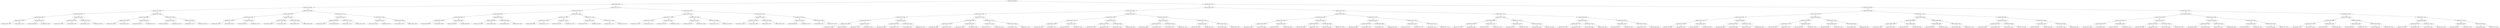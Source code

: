 digraph G{
1677358169 [label="Node{data=[4246, 4246]}"]
1677358169 -> 1185666309
1185666309 [label="Node{data=[4082, 4082]}"]
1185666309 -> 1685802240
1685802240 [label="Node{data=[4050, 4050]}"]
1685802240 -> 107781890
107781890 [label="Node{data=[4034, 4034]}"]
107781890 -> 906263338
906263338 [label="Node{data=[4026, 4026]}"]
906263338 -> 773817106
773817106 [label="Node{data=[3940, 3940]}"]
773817106 -> 271767708
271767708 [label="Node{data=[1876, 1876]}"]
271767708 -> 1925497111
1925497111 [label="Node{data=[1020, 1020]}"]
271767708 -> 1728854350
1728854350 [label="Node{data=[2367, 2367]}"]
773817106 -> 903422382
903422382 [label="Node{data=[4024, 4024]}"]
903422382 -> 866777521
866777521 [label="Node{data=[3952, 3952]}"]
903422382 -> 1731283626
1731283626 [label="Node{data=[4025, 4025]}"]
906263338 -> 1643235659
1643235659 [label="Node{data=[4030, 4030]}"]
1643235659 -> 492388490
492388490 [label="Node{data=[4028, 4028]}"]
492388490 -> 1631672033
1631672033 [label="Node{data=[4027, 4027]}"]
492388490 -> 214443129
214443129 [label="Node{data=[4029, 4029]}"]
1643235659 -> 1671175994
1671175994 [label="Node{data=[4032, 4032]}"]
1671175994 -> 873881299
873881299 [label="Node{data=[4031, 4031]}"]
1671175994 -> 1603002606
1603002606 [label="Node{data=[4033, 4033]}"]
107781890 -> 313392266
313392266 [label="Node{data=[4042, 4042]}"]
313392266 -> 290149418
290149418 [label="Node{data=[4038, 4038]}"]
290149418 -> 397238294
397238294 [label="Node{data=[4036, 4036]}"]
397238294 -> 396455581
396455581 [label="Node{data=[4035, 4035]}"]
397238294 -> 1788184911
1788184911 [label="Node{data=[4037, 4037]}"]
290149418 -> 565471795
565471795 [label="Node{data=[4040, 4040]}"]
565471795 -> 1575289795
1575289795 [label="Node{data=[4039, 4039]}"]
565471795 -> 1093426020
1093426020 [label="Node{data=[4041, 4041]}"]
313392266 -> 120946175
120946175 [label="Node{data=[4046, 4046]}"]
120946175 -> 97680088
97680088 [label="Node{data=[4044, 4044]}"]
97680088 -> 1885113018
1885113018 [label="Node{data=[4043, 4043]}"]
97680088 -> 1401428142
1401428142 [label="Node{data=[4045, 4045]}"]
120946175 -> 2138987941
2138987941 [label="Node{data=[4048, 4048]}"]
2138987941 -> 1768750120
1768750120 [label="Node{data=[4047, 4047]}"]
2138987941 -> 2104603365
2104603365 [label="Node{data=[4049, 4049]}"]
1685802240 -> 1856997517
1856997517 [label="Node{data=[4066, 4066]}"]
1856997517 -> 1664181128
1664181128 [label="Node{data=[4058, 4058]}"]
1664181128 -> 1832017530
1832017530 [label="Node{data=[4054, 4054]}"]
1832017530 -> 497303459
497303459 [label="Node{data=[4052, 4052]}"]
497303459 -> 257763194
257763194 [label="Node{data=[4051, 4051]}"]
497303459 -> 1738029114
1738029114 [label="Node{data=[4053, 4053]}"]
1832017530 -> 405175101
405175101 [label="Node{data=[4056, 4056]}"]
405175101 -> 616761021
616761021 [label="Node{data=[4055, 4055]}"]
405175101 -> 1120109480
1120109480 [label="Node{data=[4057, 4057]}"]
1664181128 -> 1681664546
1681664546 [label="Node{data=[4062, 4062]}"]
1681664546 -> 1340623371
1340623371 [label="Node{data=[4060, 4060]}"]
1340623371 -> 1940020133
1940020133 [label="Node{data=[4059, 4059]}"]
1340623371 -> 765614266
765614266 [label="Node{data=[4061, 4061]}"]
1681664546 -> 675940886
675940886 [label="Node{data=[4064, 4064]}"]
675940886 -> 637515014
637515014 [label="Node{data=[4063, 4063]}"]
675940886 -> 1147252079
1147252079 [label="Node{data=[4065, 4065]}"]
1856997517 -> 2067352273
2067352273 [label="Node{data=[4074, 4074]}"]
2067352273 -> 64742682
64742682 [label="Node{data=[4070, 4070]}"]
64742682 -> 1540630498
1540630498 [label="Node{data=[4068, 4068]}"]
1540630498 -> 311943970
311943970 [label="Node{data=[4067, 4067]}"]
1540630498 -> 592010339
592010339 [label="Node{data=[4069, 4069]}"]
64742682 -> 2145820197
2145820197 [label="Node{data=[4072, 4072]}"]
2145820197 -> 91704588
91704588 [label="Node{data=[4071, 4071]}"]
2145820197 -> 684994675
684994675 [label="Node{data=[4073, 4073]}"]
2067352273 -> 1092082510
1092082510 [label="Node{data=[4078, 4078]}"]
1092082510 -> 172716799
172716799 [label="Node{data=[4076, 4076]}"]
172716799 -> 904610199
904610199 [label="Node{data=[4075, 4075]}"]
172716799 -> 1010149617
1010149617 [label="Node{data=[4077, 4077]}"]
1092082510 -> 1124583826
1124583826 [label="Node{data=[4080, 4080]}"]
1124583826 -> 311068551
311068551 [label="Node{data=[4079, 4079]}"]
1124583826 -> 2105707448
2105707448 [label="Node{data=[4081, 4081]}"]
1185666309 -> 1818351321
1818351321 [label="Node{data=[4114, 4114]}"]
1818351321 -> 299358622
299358622 [label="Node{data=[4098, 4098]}"]
299358622 -> 1470616220
1470616220 [label="Node{data=[4090, 4090]}"]
1470616220 -> 1041325211
1041325211 [label="Node{data=[4086, 4086]}"]
1041325211 -> 1545896606
1545896606 [label="Node{data=[4084, 4084]}"]
1545896606 -> 1938865069
1938865069 [label="Node{data=[4083, 4083]}"]
1545896606 -> 441099377
441099377 [label="Node{data=[4085, 4085]}"]
1041325211 -> 780916263
780916263 [label="Node{data=[4088, 4088]}"]
780916263 -> 1455657242
1455657242 [label="Node{data=[4087, 4087]}"]
780916263 -> 553125308
553125308 [label="Node{data=[4089, 4089]}"]
1470616220 -> 1876837630
1876837630 [label="Node{data=[4094, 4094]}"]
1876837630 -> 529833420
529833420 [label="Node{data=[4092, 4092]}"]
529833420 -> 1435866213
1435866213 [label="Node{data=[4091, 4091]}"]
529833420 -> 899722894
899722894 [label="Node{data=[4093, 4093]}"]
1876837630 -> 683996528
683996528 [label="Node{data=[4096, 4096]}"]
683996528 -> 319125337
319125337 [label="Node{data=[4095, 4095]}"]
683996528 -> 1791684576
1791684576 [label="Node{data=[4097, 4097]}"]
299358622 -> 1521412329
1521412329 [label="Node{data=[4106, 4106]}"]
1521412329 -> 1439623609
1439623609 [label="Node{data=[4102, 4102]}"]
1439623609 -> 1841951718
1841951718 [label="Node{data=[4100, 4100]}"]
1841951718 -> 1346479184
1346479184 [label="Node{data=[4099, 4099]}"]
1841951718 -> 2097538833
2097538833 [label="Node{data=[4101, 4101]}"]
1439623609 -> 1596217897
1596217897 [label="Node{data=[4104, 4104]}"]
1596217897 -> 2102445288
2102445288 [label="Node{data=[4103, 4103]}"]
1596217897 -> 544115766
544115766 [label="Node{data=[4105, 4105]}"]
1521412329 -> 1921112645
1921112645 [label="Node{data=[4110, 4110]}"]
1921112645 -> 252257070
252257070 [label="Node{data=[4108, 4108]}"]
252257070 -> 1954922915
1954922915 [label="Node{data=[4107, 4107]}"]
252257070 -> 551484473
551484473 [label="Node{data=[4109, 4109]}"]
1921112645 -> 1550932373
1550932373 [label="Node{data=[4112, 4112]}"]
1550932373 -> 447152486
447152486 [label="Node{data=[4111, 4111]}"]
1550932373 -> 1081430856
1081430856 [label="Node{data=[4113, 4113]}"]
1818351321 -> 396185675
396185675 [label="Node{data=[4190, 4190]}"]
396185675 -> 1098256092
1098256092 [label="Node{data=[4182, 4182]}"]
1098256092 -> 1677233061
1677233061 [label="Node{data=[4178, 4178]}"]
1677233061 -> 167603073
167603073 [label="Node{data=[4145, 4145]}"]
167603073 -> 1956609533
1956609533 [label="Node{data=[4116, 4116]}"]
167603073 -> 99523932
99523932 [label="Node{data=[4154, 4154]}"]
1677233061 -> 577543143
577543143 [label="Node{data=[4180, 4180]}"]
577543143 -> 1076845896
1076845896 [label="Node{data=[4179, 4179]}"]
577543143 -> 1339072549
1339072549 [label="Node{data=[4181, 4181]}"]
1098256092 -> 1051054334
1051054334 [label="Node{data=[4186, 4186]}"]
1051054334 -> 2018559854
2018559854 [label="Node{data=[4184, 4184]}"]
2018559854 -> 1110380593
1110380593 [label="Node{data=[4183, 4183]}"]
2018559854 -> 137646553
137646553 [label="Node{data=[4185, 4185]}"]
1051054334 -> 403067393
403067393 [label="Node{data=[4188, 4188]}"]
403067393 -> 1720946136
1720946136 [label="Node{data=[4187, 4187]}"]
403067393 -> 1552394147
1552394147 [label="Node{data=[4189, 4189]}"]
396185675 -> 1989644147
1989644147 [label="Node{data=[4238, 4238]}"]
1989644147 -> 1546345978
1546345978 [label="Node{data=[4234, 4234]}"]
1546345978 -> 648869610
648869610 [label="Node{data=[4192, 4192]}"]
648869610 -> 1199040291
1199040291 [label="Node{data=[4191, 4191]}"]
648869610 -> 231802025
231802025 [label="Node{data=[4233, 4233]}"]
1546345978 -> 194206820
194206820 [label="Node{data=[4236, 4236]}"]
194206820 -> 1246355546
1246355546 [label="Node{data=[4235, 4235]}"]
194206820 -> 847202511
847202511 [label="Node{data=[4237, 4237]}"]
1989644147 -> 932111973
932111973 [label="Node{data=[4242, 4242]}"]
932111973 -> 644873356
644873356 [label="Node{data=[4240, 4240]}"]
644873356 -> 597787435
597787435 [label="Node{data=[4239, 4239]}"]
644873356 -> 1808834208
1808834208 [label="Node{data=[4241, 4241]}"]
932111973 -> 732819569
732819569 [label="Node{data=[4244, 4244]}"]
732819569 -> 1920983572
1920983572 [label="Node{data=[4243, 4243]}"]
732819569 -> 1567133611
1567133611 [label="Node{data=[4245, 4245]}"]
1677358169 -> 841101112
841101112 [label="Node{data=[4537, 4537]}"]
841101112 -> 1984458613
1984458613 [label="Node{data=[4446, 4446]}"]
1984458613 -> 2074762474
2074762474 [label="Node{data=[4325, 4325]}"]
2074762474 -> 1646694883
1646694883 [label="Node{data=[4262, 4262]}"]
1646694883 -> 1105082736
1105082736 [label="Node{data=[4254, 4254]}"]
1105082736 -> 1951974905
1951974905 [label="Node{data=[4250, 4250]}"]
1951974905 -> 1564252820
1564252820 [label="Node{data=[4248, 4248]}"]
1564252820 -> 188981593
188981593 [label="Node{data=[4247, 4247]}"]
1564252820 -> 1004932344
1004932344 [label="Node{data=[4249, 4249]}"]
1951974905 -> 161702256
161702256 [label="Node{data=[4252, 4252]}"]
161702256 -> 812819178
812819178 [label="Node{data=[4251, 4251]}"]
161702256 -> 640521428
640521428 [label="Node{data=[4253, 4253]}"]
1105082736 -> 757583141
757583141 [label="Node{data=[4258, 4258]}"]
757583141 -> 1058898192
1058898192 [label="Node{data=[4256, 4256]}"]
1058898192 -> 442302955
442302955 [label="Node{data=[4255, 4255]}"]
1058898192 -> 1344056640
1344056640 [label="Node{data=[4257, 4257]}"]
757583141 -> 1128336515
1128336515 [label="Node{data=[4260, 4260]}"]
1128336515 -> 268898554
268898554 [label="Node{data=[4259, 4259]}"]
1128336515 -> 1646729544
1646729544 [label="Node{data=[4261, 4261]}"]
1646694883 -> 1474612961
1474612961 [label="Node{data=[4270, 4270]}"]
1474612961 -> 478864778
478864778 [label="Node{data=[4266, 4266]}"]
478864778 -> 874690081
874690081 [label="Node{data=[4264, 4264]}"]
874690081 -> 1855263924
1855263924 [label="Node{data=[4263, 4263]}"]
874690081 -> 536304705
536304705 [label="Node{data=[4265, 4265]}"]
478864778 -> 1419398272
1419398272 [label="Node{data=[4268, 4268]}"]
1419398272 -> 1973975948
1973975948 [label="Node{data=[4267, 4267]}"]
1419398272 -> 870248761
870248761 [label="Node{data=[4269, 4269]}"]
1474612961 -> 376354391
376354391 [label="Node{data=[4274, 4274]}"]
376354391 -> 278271574
278271574 [label="Node{data=[4272, 4272]}"]
278271574 -> 651455443
651455443 [label="Node{data=[4271, 4271]}"]
278271574 -> 1648824585
1648824585 [label="Node{data=[4273, 4273]}"]
376354391 -> 24694552
24694552 [label="Node{data=[4276, 4276]}"]
24694552 -> 561798599
561798599 [label="Node{data=[4275, 4275]}"]
24694552 -> 619917512
619917512 [label="Node{data=[4277, 4277]}"]
2074762474 -> 2120659462
2120659462 [label="Node{data=[4430, 4430]}"]
2120659462 -> 958505693
958505693 [label="Node{data=[4422, 4422]}"]
958505693 -> 2062565979
2062565979 [label="Node{data=[4418, 4418]}"]
2062565979 -> 1203263677
1203263677 [label="Node{data=[4416, 4416]}"]
1203263677 -> 210056398
210056398 [label="Node{data=[4338, 4338]}"]
1203263677 -> 939935945
939935945 [label="Node{data=[4417, 4417]}"]
2062565979 -> 1083975432
1083975432 [label="Node{data=[4420, 4420]}"]
1083975432 -> 1172632086
1172632086 [label="Node{data=[4419, 4419]}"]
1083975432 -> 1625460000
1625460000 [label="Node{data=[4421, 4421]}"]
958505693 -> 1781060085
1781060085 [label="Node{data=[4426, 4426]}"]
1781060085 -> 1269637087
1269637087 [label="Node{data=[4424, 4424]}"]
1269637087 -> 691740926
691740926 [label="Node{data=[4423, 4423]}"]
1269637087 -> 1564750708
1564750708 [label="Node{data=[4425, 4425]}"]
1781060085 -> 1909450320
1909450320 [label="Node{data=[4428, 4428]}"]
1909450320 -> 1388272721
1388272721 [label="Node{data=[4427, 4427]}"]
1909450320 -> 586398248
586398248 [label="Node{data=[4429, 4429]}"]
2120659462 -> 1582363281
1582363281 [label="Node{data=[4438, 4438]}"]
1582363281 -> 1352884845
1352884845 [label="Node{data=[4434, 4434]}"]
1352884845 -> 2018959868
2018959868 [label="Node{data=[4432, 4432]}"]
2018959868 -> 1204495908
1204495908 [label="Node{data=[4431, 4431]}"]
2018959868 -> 517378102
517378102 [label="Node{data=[4433, 4433]}"]
1352884845 -> 1429027211
1429027211 [label="Node{data=[4436, 4436]}"]
1429027211 -> 440105939
440105939 [label="Node{data=[4435, 4435]}"]
1429027211 -> 81761462
81761462 [label="Node{data=[4437, 4437]}"]
1582363281 -> 782431035
782431035 [label="Node{data=[4442, 4442]}"]
782431035 -> 318727685
318727685 [label="Node{data=[4440, 4440]}"]
318727685 -> 1398497898
1398497898 [label="Node{data=[4439, 4439]}"]
318727685 -> 727266963
727266963 [label="Node{data=[4441, 4441]}"]
782431035 -> 316351464
316351464 [label="Node{data=[4444, 4444]}"]
316351464 -> 2080223480
2080223480 [label="Node{data=[4443, 4443]}"]
316351464 -> 1933428191
1933428191 [label="Node{data=[4445, 4445]}"]
1984458613 -> 288528517
288528517 [label="Node{data=[4478, 4478]}"]
288528517 -> 1522351400
1522351400 [label="Node{data=[4462, 4462]}"]
1522351400 -> 1280392439
1280392439 [label="Node{data=[4454, 4454]}"]
1280392439 -> 1365183391
1365183391 [label="Node{data=[4450, 4450]}"]
1365183391 -> 1412192129
1412192129 [label="Node{data=[4448, 4448]}"]
1412192129 -> 1741386833
1741386833 [label="Node{data=[4447, 4447]}"]
1412192129 -> 574118619
574118619 [label="Node{data=[4449, 4449]}"]
1365183391 -> 185777904
185777904 [label="Node{data=[4452, 4452]}"]
185777904 -> 1035231308
1035231308 [label="Node{data=[4451, 4451]}"]
185777904 -> 23192151
23192151 [label="Node{data=[4453, 4453]}"]
1280392439 -> 1643089442
1643089442 [label="Node{data=[4458, 4458]}"]
1643089442 -> 2132040145
2132040145 [label="Node{data=[4456, 4456]}"]
2132040145 -> 1639768191
1639768191 [label="Node{data=[4455, 4455]}"]
2132040145 -> 1874969925
1874969925 [label="Node{data=[4457, 4457]}"]
1643089442 -> 1916979201
1916979201 [label="Node{data=[4460, 4460]}"]
1916979201 -> 793103689
793103689 [label="Node{data=[4459, 4459]}"]
1916979201 -> 696025030
696025030 [label="Node{data=[4461, 4461]}"]
1522351400 -> 1224113217
1224113217 [label="Node{data=[4470, 4470]}"]
1224113217 -> 747681694
747681694 [label="Node{data=[4466, 4466]}"]
747681694 -> 759044288
759044288 [label="Node{data=[4464, 4464]}"]
759044288 -> 1735835886
1735835886 [label="Node{data=[4463, 4463]}"]
759044288 -> 479833141
479833141 [label="Node{data=[4465, 4465]}"]
747681694 -> 891081855
891081855 [label="Node{data=[4468, 4468]}"]
891081855 -> 1756967428
1756967428 [label="Node{data=[4467, 4467]}"]
891081855 -> 958004813
958004813 [label="Node{data=[4469, 4469]}"]
1224113217 -> 1756370271
1756370271 [label="Node{data=[4474, 4474]}"]
1756370271 -> 1004313370
1004313370 [label="Node{data=[4472, 4472]}"]
1004313370 -> 441755511
441755511 [label="Node{data=[4471, 4471]}"]
1004313370 -> 1825163750
1825163750 [label="Node{data=[4473, 4473]}"]
1756370271 -> 79373261
79373261 [label="Node{data=[4476, 4476]}"]
79373261 -> 1533049867
1533049867 [label="Node{data=[4475, 4475]}"]
79373261 -> 1680869135
1680869135 [label="Node{data=[4477, 4477]}"]
288528517 -> 1175745686
1175745686 [label="Node{data=[4521, 4521]}"]
1175745686 -> 468484818
468484818 [label="Node{data=[4513, 4513]}"]
468484818 -> 1127495040
1127495040 [label="Node{data=[4509, 4509]}"]
1127495040 -> 668490390
668490390 [label="Node{data=[4480, 4480]}"]
668490390 -> 1108159039
1108159039 [label="Node{data=[4479, 4479]}"]
668490390 -> 1023986366
1023986366 [label="Node{data=[4481, 4481]}"]
1127495040 -> 1609724074
1609724074 [label="Node{data=[4511, 4511]}"]
1609724074 -> 974884136
974884136 [label="Node{data=[4510, 4510]}"]
1609724074 -> 292291718
292291718 [label="Node{data=[4512, 4512]}"]
468484818 -> 1791648047
1791648047 [label="Node{data=[4517, 4517]}"]
1791648047 -> 653339644
653339644 [label="Node{data=[4515, 4515]}"]
653339644 -> 1080393927
1080393927 [label="Node{data=[4514, 4514]}"]
653339644 -> 828175481
828175481 [label="Node{data=[4516, 4516]}"]
1791648047 -> 136718436
136718436 [label="Node{data=[4519, 4519]}"]
136718436 -> 665279575
665279575 [label="Node{data=[4518, 4518]}"]
136718436 -> 1269339100
1269339100 [label="Node{data=[4520, 4520]}"]
1175745686 -> 495012332
495012332 [label="Node{data=[4529, 4529]}"]
495012332 -> 610084656
610084656 [label="Node{data=[4525, 4525]}"]
610084656 -> 965054984
965054984 [label="Node{data=[4523, 4523]}"]
965054984 -> 909955223
909955223 [label="Node{data=[4522, 4522]}"]
965054984 -> 568664469
568664469 [label="Node{data=[4524, 4524]}"]
610084656 -> 1825371710
1825371710 [label="Node{data=[4527, 4527]}"]
1825371710 -> 2043423869
2043423869 [label="Node{data=[4526, 4526]}"]
1825371710 -> 690283451
690283451 [label="Node{data=[4528, 4528]}"]
495012332 -> 558208643
558208643 [label="Node{data=[4533, 4533]}"]
558208643 -> 716433811
716433811 [label="Node{data=[4531, 4531]}"]
716433811 -> 847550332
847550332 [label="Node{data=[4530, 4530]}"]
716433811 -> 1010013100
1010013100 [label="Node{data=[4532, 4532]}"]
558208643 -> 835713831
835713831 [label="Node{data=[4535, 4535]}"]
835713831 -> 67462140
67462140 [label="Node{data=[4534, 4534]}"]
835713831 -> 304888695
304888695 [label="Node{data=[4536, 4536]}"]
841101112 -> 849507437
849507437 [label="Node{data=[5540, 5540]}"]
849507437 -> 2088417245
2088417245 [label="Node{data=[4856, 4856]}"]
2088417245 -> 1406083373
1406083373 [label="Node{data=[4553, 4553]}"]
1406083373 -> 550195104
550195104 [label="Node{data=[4545, 4545]}"]
550195104 -> 23811784
23811784 [label="Node{data=[4541, 4541]}"]
23811784 -> 671538535
671538535 [label="Node{data=[4539, 4539]}"]
671538535 -> 40523523
40523523 [label="Node{data=[4538, 4538]}"]
671538535 -> 2024193697
2024193697 [label="Node{data=[4540, 4540]}"]
23811784 -> 597715563
597715563 [label="Node{data=[4543, 4543]}"]
597715563 -> 1028875933
1028875933 [label="Node{data=[4542, 4542]}"]
597715563 -> 1834089595
1834089595 [label="Node{data=[4544, 4544]}"]
550195104 -> 550438086
550438086 [label="Node{data=[4549, 4549]}"]
550438086 -> 1884550
1884550 [label="Node{data=[4547, 4547]}"]
1884550 -> 652028054
652028054 [label="Node{data=[4546, 4546]}"]
1884550 -> 1141746194
1141746194 [label="Node{data=[4548, 4548]}"]
550438086 -> 482111329
482111329 [label="Node{data=[4551, 4551]}"]
482111329 -> 2051710337
2051710337 [label="Node{data=[4550, 4550]}"]
482111329 -> 899453894
899453894 [label="Node{data=[4552, 4552]}"]
1406083373 -> 476639837
476639837 [label="Node{data=[4848, 4848]}"]
476639837 -> 1674592726
1674592726 [label="Node{data=[4844, 4844]}"]
1674592726 -> 1297641144
1297641144 [label="Node{data=[4761, 4761]}"]
1297641144 -> 478926454
478926454 [label="Node{data=[4561, 4561]}"]
1297641144 -> 1202337184
1202337184 [label="Node{data=[4786, 4786]}"]
1674592726 -> 638911090
638911090 [label="Node{data=[4846, 4846]}"]
638911090 -> 674665894
674665894 [label="Node{data=[4845, 4845]}"]
638911090 -> 1783422640
1783422640 [label="Node{data=[4847, 4847]}"]
476639837 -> 2094920044
2094920044 [label="Node{data=[4852, 4852]}"]
2094920044 -> 1926588951
1926588951 [label="Node{data=[4850, 4850]}"]
1926588951 -> 1850890830
1850890830 [label="Node{data=[4849, 4849]}"]
1926588951 -> 1650962538
1650962538 [label="Node{data=[4851, 4851]}"]
2094920044 -> 1906469851
1906469851 [label="Node{data=[4854, 4854]}"]
1906469851 -> 687747626
687747626 [label="Node{data=[4853, 4853]}"]
1906469851 -> 1417842001
1417842001 [label="Node{data=[4855, 4855]}"]
2088417245 -> 196707147
196707147 [label="Node{data=[4872, 4872]}"]
196707147 -> 1764220244
1764220244 [label="Node{data=[4864, 4864]}"]
1764220244 -> 806473016
806473016 [label="Node{data=[4860, 4860]}"]
806473016 -> 1891186286
1891186286 [label="Node{data=[4858, 4858]}"]
1891186286 -> 928862441
928862441 [label="Node{data=[4857, 4857]}"]
1891186286 -> 1615328811
1615328811 [label="Node{data=[4859, 4859]}"]
806473016 -> 1577160470
1577160470 [label="Node{data=[4862, 4862]}"]
1577160470 -> 1731381502
1731381502 [label="Node{data=[4861, 4861]}"]
1577160470 -> 984942313
984942313 [label="Node{data=[4863, 4863]}"]
1764220244 -> 1696356666
1696356666 [label="Node{data=[4868, 4868]}"]
1696356666 -> 926356400
926356400 [label="Node{data=[4866, 4866]}"]
926356400 -> 1186158736
1186158736 [label="Node{data=[4865, 4865]}"]
926356400 -> 1420004577
1420004577 [label="Node{data=[4867, 4867]}"]
1696356666 -> 1408359110
1408359110 [label="Node{data=[4870, 4870]}"]
1408359110 -> 1557461403
1557461403 [label="Node{data=[4869, 4869]}"]
1408359110 -> 16735561
16735561 [label="Node{data=[4871, 4871]}"]
196707147 -> 1215503667
1215503667 [label="Node{data=[4880, 4880]}"]
1215503667 -> 352966929
352966929 [label="Node{data=[4876, 4876]}"]
352966929 -> 1860887050
1860887050 [label="Node{data=[4874, 4874]}"]
1860887050 -> 335937419
335937419 [label="Node{data=[4873, 4873]}"]
1860887050 -> 1146086077
1146086077 [label="Node{data=[4875, 4875]}"]
352966929 -> 534080116
534080116 [label="Node{data=[4878, 4878]}"]
534080116 -> 647377206
647377206 [label="Node{data=[4877, 4877]}"]
534080116 -> 492071880
492071880 [label="Node{data=[4879, 4879]}"]
1215503667 -> 649410773
649410773 [label="Node{data=[5428, 5428]}"]
649410773 -> 302473405
302473405 [label="Node{data=[4882, 4882]}"]
302473405 -> 93318218
93318218 [label="Node{data=[4881, 4881]}"]
302473405 -> 993774872
993774872 [label="Node{data=[4883, 4883]}"]
649410773 -> 877082938
877082938 [label="Node{data=[5538, 5538]}"]
877082938 -> 502048135
502048135 [label="Node{data=[5527, 5527]}"]
877082938 -> 1736177612
1736177612 [label="Node{data=[5539, 5539]}"]
849507437 -> 38642998
38642998 [label="Node{data=[5576, 5576]}"]
38642998 -> 256819884
256819884 [label="Node{data=[5556, 5556]}"]
256819884 -> 2012647007
2012647007 [label="Node{data=[5548, 5548]}"]
2012647007 -> 1334559482
1334559482 [label="Node{data=[5544, 5544]}"]
1334559482 -> 545307176
545307176 [label="Node{data=[5542, 5542]}"]
545307176 -> 1495418678
1495418678 [label="Node{data=[5541, 5541]}"]
545307176 -> 451259963
451259963 [label="Node{data=[5543, 5543]}"]
1334559482 -> 191378319
191378319 [label="Node{data=[5546, 5546]}"]
191378319 -> 773622064
773622064 [label="Node{data=[5545, 5545]}"]
191378319 -> 1707896882
1707896882 [label="Node{data=[5547, 5547]}"]
2012647007 -> 1391435462
1391435462 [label="Node{data=[5552, 5552]}"]
1391435462 -> 416365407
416365407 [label="Node{data=[5550, 5550]}"]
416365407 -> 1389257852
1389257852 [label="Node{data=[5549, 5549]}"]
416365407 -> 1418052599
1418052599 [label="Node{data=[5551, 5551]}"]
1391435462 -> 2050129423
2050129423 [label="Node{data=[5554, 5554]}"]
2050129423 -> 1806215637
1806215637 [label="Node{data=[5553, 5553]}"]
2050129423 -> 1248120152
1248120152 [label="Node{data=[5555, 5555]}"]
256819884 -> 813966744
813966744 [label="Node{data=[5564, 5564]}"]
813966744 -> 1496311681
1496311681 [label="Node{data=[5560, 5560]}"]
1496311681 -> 2011630448
2011630448 [label="Node{data=[5558, 5558]}"]
2011630448 -> 461702873
461702873 [label="Node{data=[5557, 5557]}"]
2011630448 -> 171722964
171722964 [label="Node{data=[5559, 5559]}"]
1496311681 -> 738833917
738833917 [label="Node{data=[5562, 5562]}"]
738833917 -> 1677363079
1677363079 [label="Node{data=[5561, 5561]}"]
738833917 -> 1350235887
1350235887 [label="Node{data=[5563, 5563]}"]
813966744 -> 954756828
954756828 [label="Node{data=[5568, 5568]}"]
954756828 -> 1496285793
1496285793 [label="Node{data=[5566, 5566]}"]
1496285793 -> 1851711612
1851711612 [label="Node{data=[5565, 5565]}"]
1496285793 -> 1762963158
1762963158 [label="Node{data=[5567, 5567]}"]
954756828 -> 309437350
309437350 [label="Node{data=[5570, 5570]}"]
309437350 -> 937957123
937957123 [label="Node{data=[5569, 5569]}"]
309437350 -> 774659202
774659202 [label="Node{data=[5571, 5571]}"]
38642998 -> 1644307855
1644307855 [label="Node{data=[5592, 5592]}"]
1644307855 -> 2113001210
2113001210 [label="Node{data=[5584, 5584]}"]
2113001210 -> 173446728
173446728 [label="Node{data=[5580, 5580]}"]
173446728 -> 1188172748
1188172748 [label="Node{data=[5578, 5578]}"]
1188172748 -> 898590916
898590916 [label="Node{data=[5577, 5577]}"]
1188172748 -> 1186606729
1186606729 [label="Node{data=[5579, 5579]}"]
173446728 -> 2027951296
2027951296 [label="Node{data=[5582, 5582]}"]
2027951296 -> 779760739
779760739 [label="Node{data=[5581, 5581]}"]
2027951296 -> 1627238432
1627238432 [label="Node{data=[5583, 5583]}"]
2113001210 -> 2007241936
2007241936 [label="Node{data=[5588, 5588]}"]
2007241936 -> 253384944
253384944 [label="Node{data=[5586, 5586]}"]
253384944 -> 1883024476
1883024476 [label="Node{data=[5585, 5585]}"]
253384944 -> 2110619339
2110619339 [label="Node{data=[5587, 5587]}"]
2007241936 -> 706275126
706275126 [label="Node{data=[5590, 5590]}"]
706275126 -> 1998124893
1998124893 [label="Node{data=[5589, 5589]}"]
706275126 -> 1649666990
1649666990 [label="Node{data=[5591, 5591]}"]
1644307855 -> 1954478601
1954478601 [label="Node{data=[8742, 8742]}"]
1954478601 -> 422740711
422740711 [label="Node{data=[5596, 5596]}"]
422740711 -> 689978499
689978499 [label="Node{data=[5594, 5594]}"]
689978499 -> 1423162514
1423162514 [label="Node{data=[5593, 5593]}"]
689978499 -> 1476307635
1476307635 [label="Node{data=[5595, 5595]}"]
422740711 -> 1515597585
1515597585 [label="Node{data=[7573, 7573]}"]
1515597585 -> 1916454140
1916454140 [label="Node{data=[7566, 7566]}"]
1515597585 -> 1002750213
1002750213 [label="Node{data=[7945, 7945]}"]
1954478601 -> 424501244
424501244 [label="Node{data=[9702, 9702]}"]
424501244 -> 1921570147
1921570147 [label="Node{data=[9553, 9553]}"]
1921570147 -> 1454502634
1454502634 [label="Node{data=[8765, 8765]}"]
1921570147 -> 1264635344
1264635344 [label="Node{data=[9701, 9701]}"]
424501244 -> 950131199
950131199 [label="Node{data=[9704, 9704]}"]
950131199 -> 204873797
204873797 [label="Node{data=[9703, 9703]}"]
950131199 -> 1430889867
1430889867 [label="Node{data=[9705, 9705]}"]
}